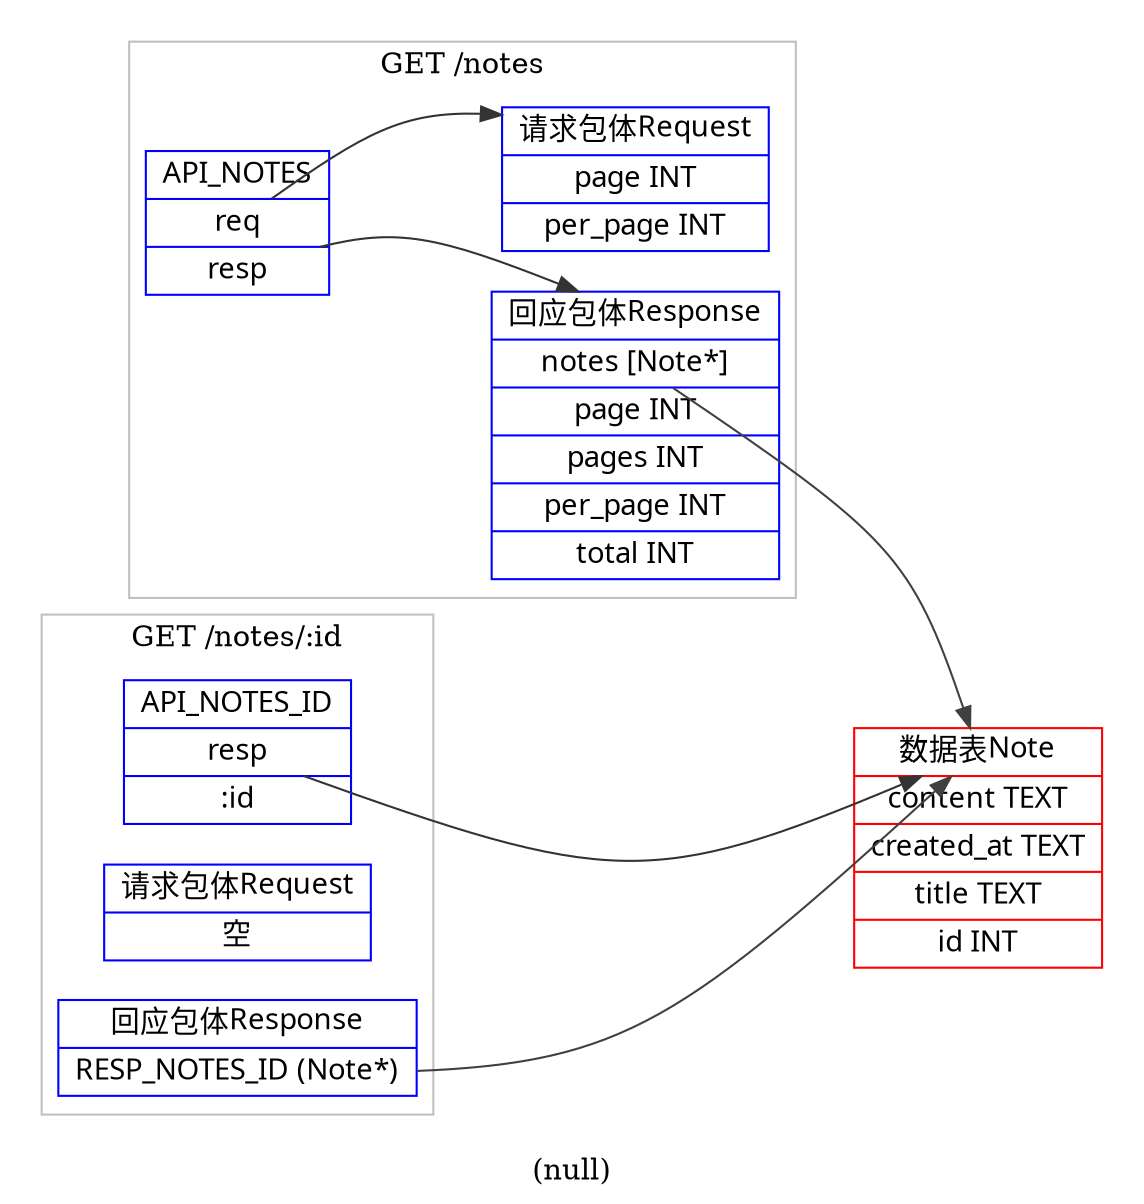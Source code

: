 digraph Protocol
{
	graph
	[
		rankdir = LR;
		label = "(null)";
		ratio = "auto";
		splines = curved;
	];

	node
	[
		fontname = melon;
		fontsize = 14;
		shape = box;
	];

	subgraph cluster_models
	{
		label = "";
		style = stroke;
		color = white;

	//	@interface Note
		"Note"
		[
			color = red;
			style = stroke;
			shape = record;
			label = "<name> 数据表 Note | <content> content TEXT| <created_at> created_at TEXT| <title> title TEXT| <id> id INT";
		];

	}

	subgraph cluster_controllers
	{
		label = "";
		style = stroke;
		color = white;

	//	/notes<__NSMallocBlock__: 0x7fc223c148e0>
		subgraph cluster_API_NOTES
		{
			color = grey;
			style = stroke;
			label = "GET /notes\n";

			"API_NOTES"
			[
				color = blue;
				style = stroke;
				shape = record;
				label = "<name> API_NOTES| <req> req| <resp> resp";
			];

			"API_NOTES":req -> "REQ_NOTES":name
			[
				color = grey20
				fontcolor = grey20
			];
			"REQ_NOTES"
			[
				color = blue;
				style = stroke;
				shape = record;
				label = "<name> 请求包体 Request| <page> page INT| <per_page> per_page INT";
			];

			"API_NOTES":resp -> "RESP_NOTES":name
			[
				color = grey20
				fontcolor = grey20
			];
			"RESP_NOTES"
			[
				color = blue;
				style = stroke;
				shape = record;
				label = "<name> 回应包体 Response| <notes> notes \[Note*\]| <page> page INT| <pages> pages INT| <per_page> per_page INT| <total> total INT";
			];

		};


		"RESP_NOTES":notes -> "Note":name
		[
			color = "grey25";
			fontcolor = grey20;
		];

	//	/notes/:id<__NSMallocBlock__: 0x7fc223c168b0>
		subgraph cluster_API_NOTES_ID
		{
			color = grey;
			style = stroke;
			label = "GET /notes/:id\n";

			"API_NOTES_ID"
			[
				color = blue;
				style = stroke;
				shape = record;
				label = "<name> API_NOTES_ID| <resp> resp| <id> :id";
			];

			"REQ_NOTES_ID"
			[
				color = blue;
				style = stroke;
				shape = record;
				label = "<name> 请求包体 Request| <empty> 空";
			];
			"API_NOTES_ID":resp -> "Note":name
			[
				color = grey20
				fontcolor = grey20
			];
			"RESP_NOTES_ID"
			[
				color = blue;
				style = stroke;
				shape = record;
				label = "<name> 回应包体 Response| <RESP_NOTES_ID> RESP_NOTES_ID (Note*)";
			];

		};

		"RESP_NOTES_ID":RESP_NOTES_ID -> "Note":name
		[
			color = "grey25";
			fontcolor = grey20;
		];

	}

}
